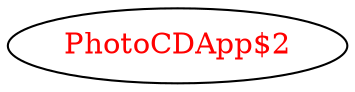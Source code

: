 digraph dependencyGraph {
 concentrate=true;
 ranksep="2.0";
 rankdir="LR"; 
 splines="ortho";
"PhotoCDApp$2" [fontcolor="red"];
}